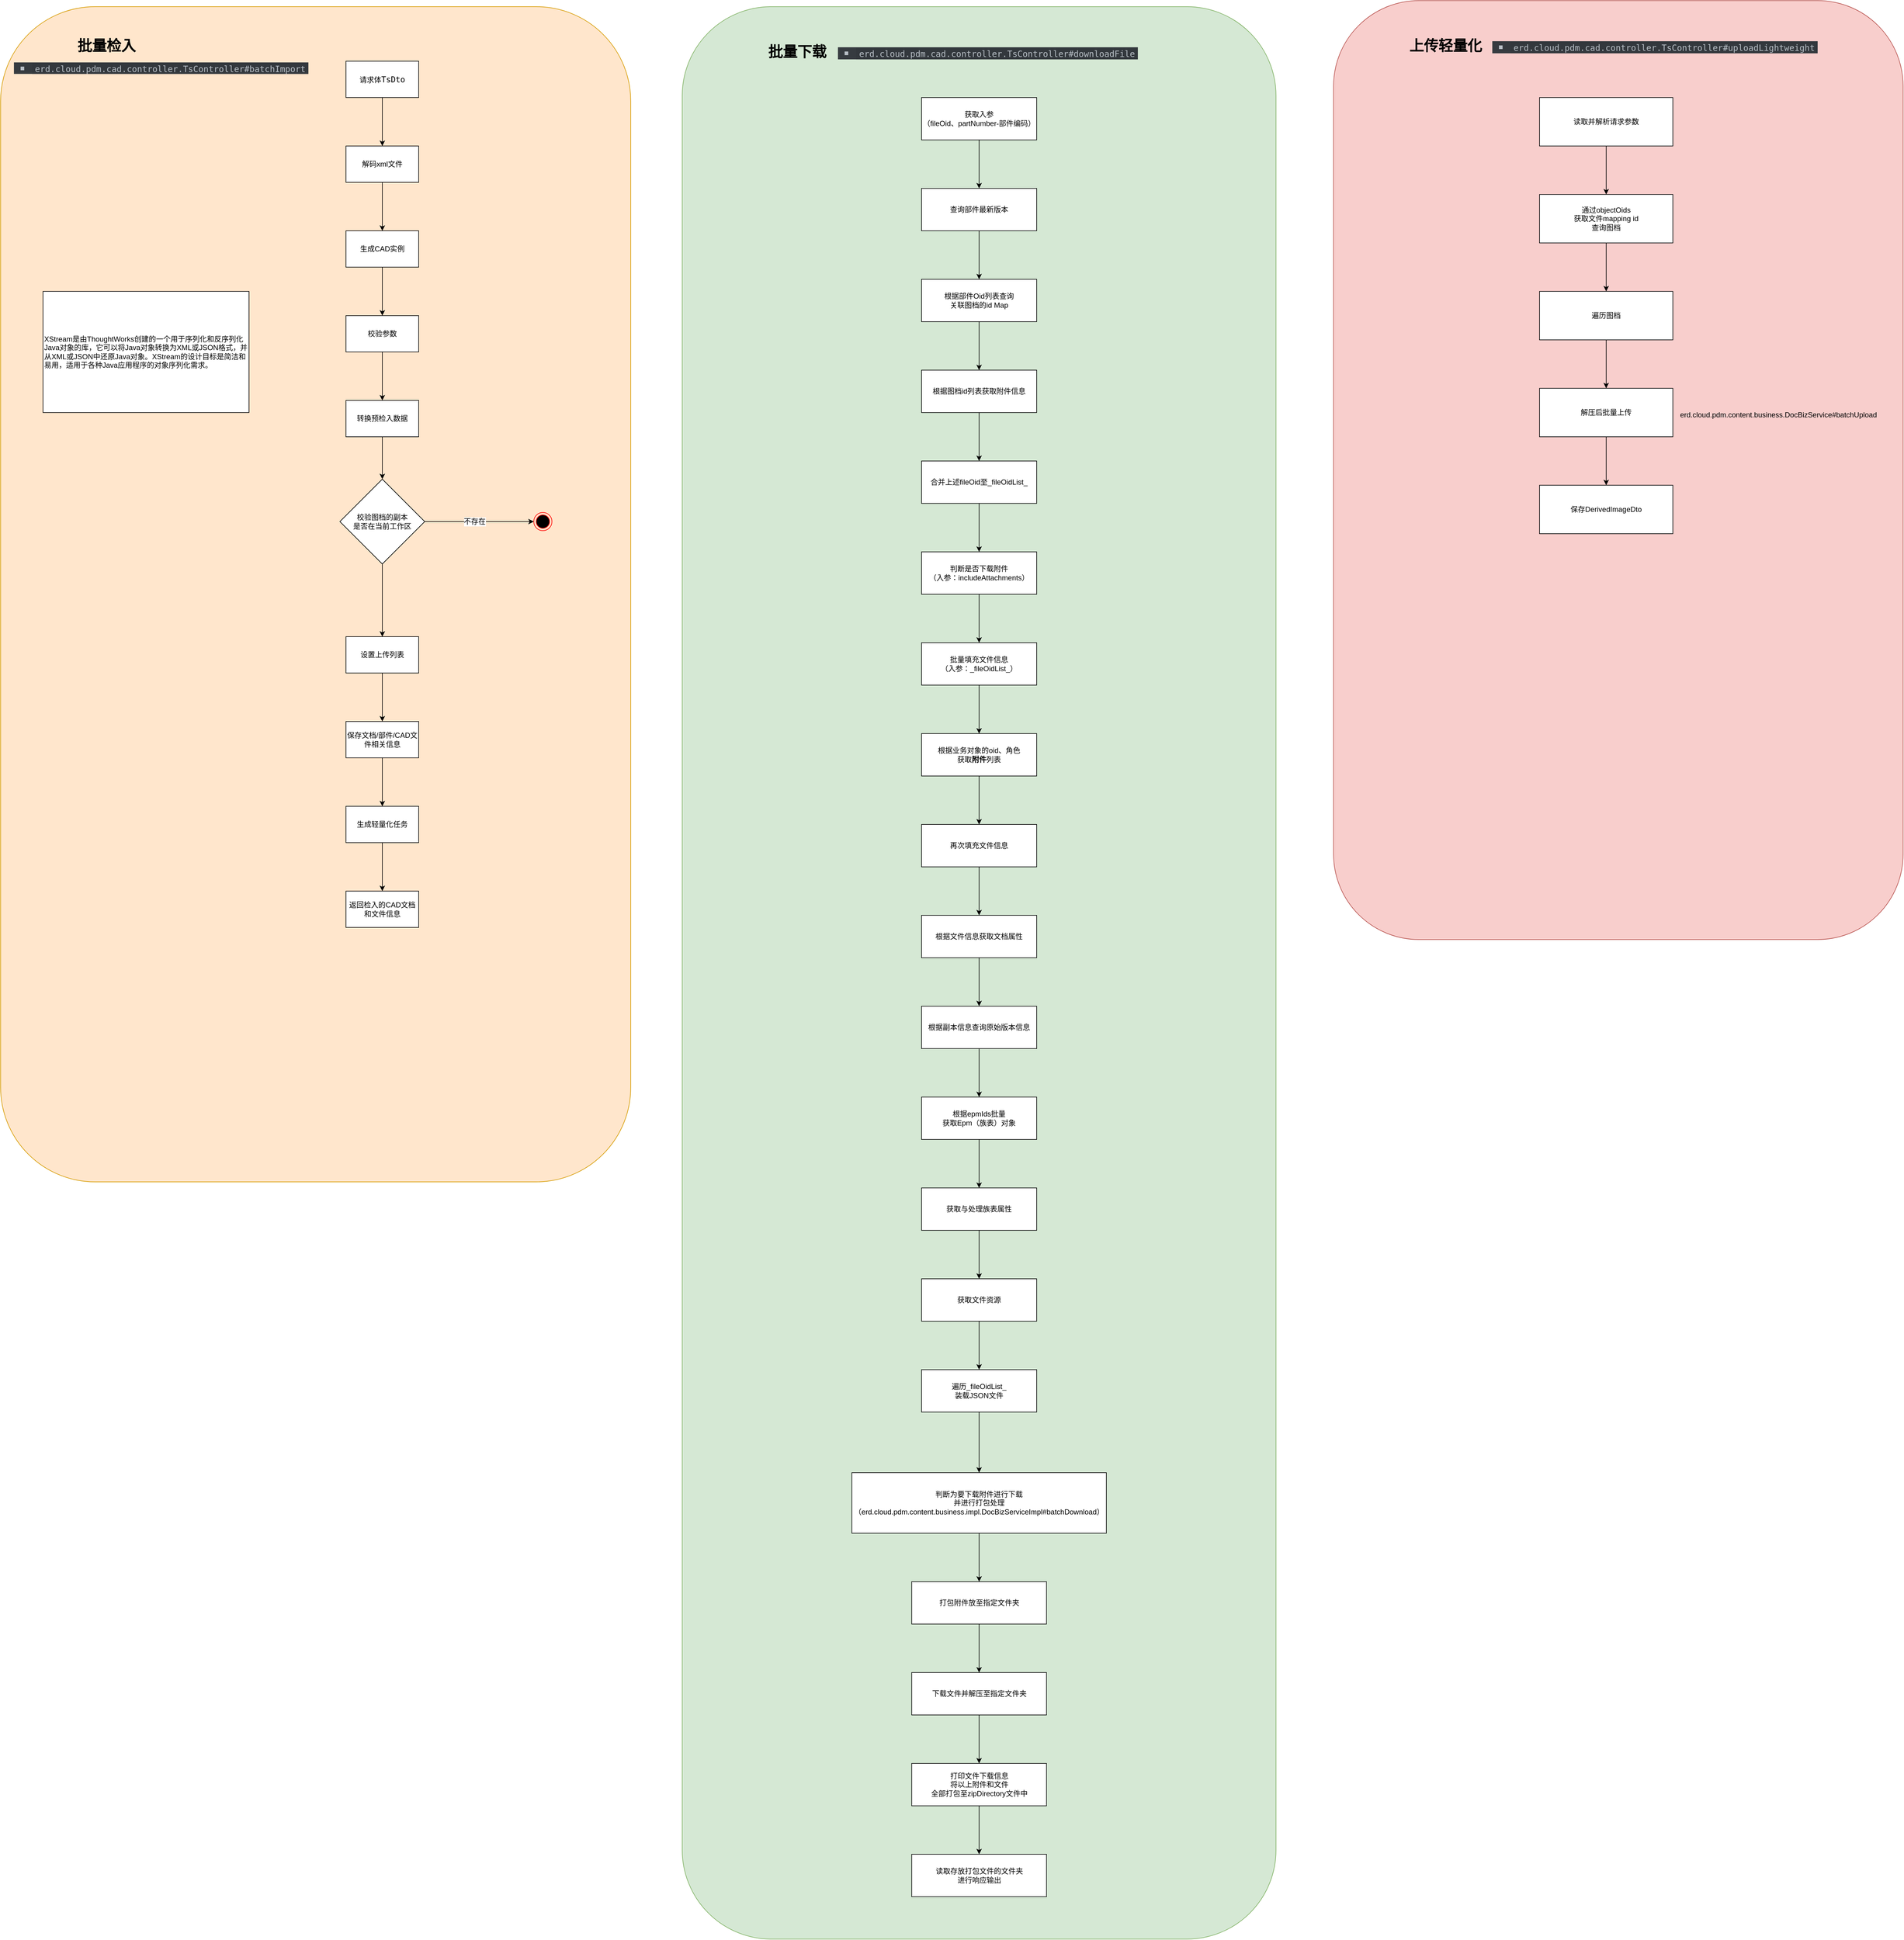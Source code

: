 <mxfile version="24.4.14" type="github">
  <diagram name="第 1 页" id="KDsxGl1fq4lFFDoglSv8">
    <mxGraphModel dx="2046" dy="653" grid="1" gridSize="10" guides="1" tooltips="1" connect="1" arrows="1" fold="1" page="1" pageScale="1" pageWidth="827" pageHeight="1169" math="0" shadow="0">
      <root>
        <mxCell id="0" />
        <mxCell id="1" parent="0" />
        <mxCell id="9zO-XzP03Kmli_csOhuw-26" value="" style="rounded=1;whiteSpace=wrap;html=1;strokeColor=#d79b00;align=center;verticalAlign=middle;fontFamily=Helvetica;fontSize=12;fillColor=#ffe6cc;labelBackgroundColor=none;" vertex="1" parent="1">
          <mxGeometry x="-580" y="40" width="1040" height="1940" as="geometry" />
        </mxCell>
        <mxCell id="9zO-XzP03Kmli_csOhuw-2" value="XStream是由ThoughtWorks创建的一个用于序列化和反序列化Java对象的库，它可以将Java对象转换为XML或JSON格式，并从XML或JSON中还原Java对象。XStream的设计目标是简洁和易用，适用于各种Java应用程序的对象序列化需求。" style="rounded=0;whiteSpace=wrap;html=1;align=left;" vertex="1" parent="1">
          <mxGeometry x="-510" y="510" width="340" height="200" as="geometry" />
        </mxCell>
        <mxCell id="9zO-XzP03Kmli_csOhuw-5" value="" style="edgeStyle=orthogonalEdgeStyle;rounded=0;orthogonalLoop=1;jettySize=auto;html=1;" edge="1" parent="1" source="9zO-XzP03Kmli_csOhuw-3" target="9zO-XzP03Kmli_csOhuw-4">
          <mxGeometry relative="1" as="geometry" />
        </mxCell>
        <mxCell id="9zO-XzP03Kmli_csOhuw-7" value="" style="edgeStyle=orthogonalEdgeStyle;rounded=0;orthogonalLoop=1;jettySize=auto;html=1;exitX=0.5;exitY=1;exitDx=0;exitDy=0;entryX=0.5;entryY=0;entryDx=0;entryDy=0;" edge="1" parent="1" source="9zO-XzP03Kmli_csOhuw-6" target="9zO-XzP03Kmli_csOhuw-3">
          <mxGeometry relative="1" as="geometry">
            <mxPoint x="-30" y="240" as="targetPoint" />
          </mxGeometry>
        </mxCell>
        <mxCell id="9zO-XzP03Kmli_csOhuw-3" value="解码xml文件" style="rounded=0;whiteSpace=wrap;html=1;" vertex="1" parent="1">
          <mxGeometry x="-10" y="270" width="120" height="60" as="geometry" />
        </mxCell>
        <mxCell id="9zO-XzP03Kmli_csOhuw-9" value="" style="edgeStyle=orthogonalEdgeStyle;rounded=0;orthogonalLoop=1;jettySize=auto;html=1;" edge="1" parent="1" source="9zO-XzP03Kmli_csOhuw-4" target="9zO-XzP03Kmli_csOhuw-8">
          <mxGeometry relative="1" as="geometry" />
        </mxCell>
        <mxCell id="9zO-XzP03Kmli_csOhuw-4" value="生成CAD实例" style="whiteSpace=wrap;html=1;rounded=0;" vertex="1" parent="1">
          <mxGeometry x="-10" y="410" width="120" height="60" as="geometry" />
        </mxCell>
        <mxCell id="9zO-XzP03Kmli_csOhuw-6" value="请求体&lt;span style=&quot;font-family: &amp;quot;JetBrains Mono&amp;quot;, monospace; font-size: 9.8pt; background-color: rgb(255, 255, 255);&quot;&gt;TsDto&lt;/span&gt;" style="whiteSpace=wrap;html=1;rounded=0;" vertex="1" parent="1">
          <mxGeometry x="-10" y="130" width="120" height="60" as="geometry" />
        </mxCell>
        <mxCell id="9zO-XzP03Kmli_csOhuw-11" value="" style="edgeStyle=orthogonalEdgeStyle;rounded=0;orthogonalLoop=1;jettySize=auto;html=1;" edge="1" parent="1" source="9zO-XzP03Kmli_csOhuw-8" target="9zO-XzP03Kmli_csOhuw-10">
          <mxGeometry relative="1" as="geometry" />
        </mxCell>
        <mxCell id="9zO-XzP03Kmli_csOhuw-8" value="校验参数" style="whiteSpace=wrap;html=1;rounded=0;" vertex="1" parent="1">
          <mxGeometry x="-10" y="550" width="120" height="60" as="geometry" />
        </mxCell>
        <mxCell id="9zO-XzP03Kmli_csOhuw-13" value="" style="edgeStyle=orthogonalEdgeStyle;rounded=0;orthogonalLoop=1;jettySize=auto;html=1;entryX=0.5;entryY=0;entryDx=0;entryDy=0;" edge="1" parent="1" source="9zO-XzP03Kmli_csOhuw-10" target="9zO-XzP03Kmli_csOhuw-14">
          <mxGeometry relative="1" as="geometry">
            <mxPoint x="50" y="830" as="targetPoint" />
          </mxGeometry>
        </mxCell>
        <mxCell id="9zO-XzP03Kmli_csOhuw-10" value="转换预检入数据" style="whiteSpace=wrap;html=1;rounded=0;" vertex="1" parent="1">
          <mxGeometry x="-10" y="690" width="120" height="60" as="geometry" />
        </mxCell>
        <mxCell id="9zO-XzP03Kmli_csOhuw-16" style="edgeStyle=orthogonalEdgeStyle;rounded=0;orthogonalLoop=1;jettySize=auto;html=1;exitX=1;exitY=0.5;exitDx=0;exitDy=0;entryX=0;entryY=0.5;entryDx=0;entryDy=0;fontFamily=Helvetica;fontSize=12;fontColor=default;" edge="1" parent="1" source="9zO-XzP03Kmli_csOhuw-14" target="9zO-XzP03Kmli_csOhuw-15">
          <mxGeometry relative="1" as="geometry" />
        </mxCell>
        <mxCell id="9zO-XzP03Kmli_csOhuw-17" value="不存在" style="edgeLabel;html=1;align=center;verticalAlign=middle;resizable=0;points=[];rounded=0;strokeColor=default;fontFamily=Helvetica;fontSize=12;fontColor=default;fillColor=default;" vertex="1" connectable="0" parent="9zO-XzP03Kmli_csOhuw-16">
          <mxGeometry x="-0.091" relative="1" as="geometry">
            <mxPoint as="offset" />
          </mxGeometry>
        </mxCell>
        <mxCell id="9zO-XzP03Kmli_csOhuw-19" value="" style="edgeStyle=orthogonalEdgeStyle;rounded=0;orthogonalLoop=1;jettySize=auto;html=1;fontFamily=Helvetica;fontSize=12;fontColor=default;" edge="1" parent="1" source="9zO-XzP03Kmli_csOhuw-14" target="9zO-XzP03Kmli_csOhuw-18">
          <mxGeometry relative="1" as="geometry" />
        </mxCell>
        <mxCell id="9zO-XzP03Kmli_csOhuw-14" value="校验图档的副本&lt;br&gt;是否在当前工作区" style="rhombus;whiteSpace=wrap;html=1;rounded=0;strokeColor=default;align=center;verticalAlign=middle;fontFamily=Helvetica;fontSize=12;fontColor=default;fillColor=default;" vertex="1" parent="1">
          <mxGeometry x="-20" y="820" width="140" height="140" as="geometry" />
        </mxCell>
        <mxCell id="9zO-XzP03Kmli_csOhuw-15" value="" style="ellipse;html=1;shape=endState;fillColor=#000000;strokeColor=#ff0000;rounded=0;align=center;verticalAlign=middle;fontFamily=Helvetica;fontSize=12;fontColor=default;" vertex="1" parent="1">
          <mxGeometry x="300" y="875" width="30" height="30" as="geometry" />
        </mxCell>
        <mxCell id="9zO-XzP03Kmli_csOhuw-21" value="" style="edgeStyle=orthogonalEdgeStyle;rounded=0;orthogonalLoop=1;jettySize=auto;html=1;fontFamily=Helvetica;fontSize=12;fontColor=default;" edge="1" parent="1" source="9zO-XzP03Kmli_csOhuw-18" target="9zO-XzP03Kmli_csOhuw-20">
          <mxGeometry relative="1" as="geometry" />
        </mxCell>
        <mxCell id="9zO-XzP03Kmli_csOhuw-18" value="设置上传列表" style="whiteSpace=wrap;html=1;rounded=0;" vertex="1" parent="1">
          <mxGeometry x="-10" y="1080" width="120" height="60" as="geometry" />
        </mxCell>
        <mxCell id="9zO-XzP03Kmli_csOhuw-23" value="" style="edgeStyle=orthogonalEdgeStyle;rounded=0;orthogonalLoop=1;jettySize=auto;html=1;fontFamily=Helvetica;fontSize=12;fontColor=default;" edge="1" parent="1" source="9zO-XzP03Kmli_csOhuw-20" target="9zO-XzP03Kmli_csOhuw-22">
          <mxGeometry relative="1" as="geometry" />
        </mxCell>
        <mxCell id="9zO-XzP03Kmli_csOhuw-20" value="保存文档/部件/CAD文件相关信息" style="whiteSpace=wrap;html=1;rounded=0;" vertex="1" parent="1">
          <mxGeometry x="-10" y="1220" width="120" height="60" as="geometry" />
        </mxCell>
        <mxCell id="9zO-XzP03Kmli_csOhuw-25" value="" style="edgeStyle=orthogonalEdgeStyle;rounded=0;orthogonalLoop=1;jettySize=auto;html=1;fontFamily=Helvetica;fontSize=12;fontColor=default;" edge="1" parent="1" source="9zO-XzP03Kmli_csOhuw-22" target="9zO-XzP03Kmli_csOhuw-24">
          <mxGeometry relative="1" as="geometry" />
        </mxCell>
        <mxCell id="9zO-XzP03Kmli_csOhuw-22" value="生成轻量化任务" style="whiteSpace=wrap;html=1;rounded=0;" vertex="1" parent="1">
          <mxGeometry x="-10" y="1360" width="120" height="60" as="geometry" />
        </mxCell>
        <mxCell id="9zO-XzP03Kmli_csOhuw-24" value="返回检入的CAD文档和文件信息" style="whiteSpace=wrap;html=1;rounded=0;" vertex="1" parent="1">
          <mxGeometry x="-10" y="1500" width="120" height="60" as="geometry" />
        </mxCell>
        <mxCell id="9zO-XzP03Kmli_csOhuw-28" value="&lt;h1&gt;批量检入&lt;/h1&gt;" style="text;html=1;align=center;verticalAlign=middle;whiteSpace=wrap;rounded=0;fontFamily=Helvetica;fontSize=12;fontColor=default;" vertex="1" parent="1">
          <mxGeometry x="-470" y="80" width="130" height="50" as="geometry" />
        </mxCell>
        <mxCell id="9zO-XzP03Kmli_csOhuw-29" value="" style="rounded=1;whiteSpace=wrap;html=1;strokeColor=#82b366;align=center;verticalAlign=middle;fontFamily=Helvetica;fontSize=12;fillColor=#d5e8d4;" vertex="1" parent="1">
          <mxGeometry x="545" y="40" width="980" height="3190" as="geometry" />
        </mxCell>
        <mxCell id="9zO-XzP03Kmli_csOhuw-31" value="&lt;h1&gt;批量下载&lt;/h1&gt;" style="text;html=1;align=center;verticalAlign=middle;whiteSpace=wrap;rounded=0;fontFamily=Helvetica;fontSize=12;fontColor=default;" vertex="1" parent="1">
          <mxGeometry x="670" y="90" width="130" height="50" as="geometry" />
        </mxCell>
        <mxCell id="9zO-XzP03Kmli_csOhuw-34" value="" style="edgeStyle=orthogonalEdgeStyle;rounded=0;orthogonalLoop=1;jettySize=auto;html=1;fontFamily=Helvetica;fontSize=12;fontColor=default;" edge="1" parent="1" source="9zO-XzP03Kmli_csOhuw-32" target="9zO-XzP03Kmli_csOhuw-33">
          <mxGeometry relative="1" as="geometry" />
        </mxCell>
        <mxCell id="9zO-XzP03Kmli_csOhuw-32" value="获取入参&lt;br&gt;（fileOid、partNumber-部件编码）" style="rounded=0;whiteSpace=wrap;html=1;strokeColor=default;align=center;verticalAlign=middle;fontFamily=Helvetica;fontSize=12;fontColor=default;fillColor=default;" vertex="1" parent="1">
          <mxGeometry x="940" y="190" width="190" height="70" as="geometry" />
        </mxCell>
        <mxCell id="9zO-XzP03Kmli_csOhuw-36" value="" style="edgeStyle=orthogonalEdgeStyle;rounded=0;orthogonalLoop=1;jettySize=auto;html=1;fontFamily=Helvetica;fontSize=12;fontColor=default;" edge="1" parent="1" source="9zO-XzP03Kmli_csOhuw-33" target="9zO-XzP03Kmli_csOhuw-35">
          <mxGeometry relative="1" as="geometry" />
        </mxCell>
        <mxCell id="9zO-XzP03Kmli_csOhuw-33" value="查询部件最新版本" style="rounded=0;whiteSpace=wrap;html=1;strokeColor=default;align=center;verticalAlign=middle;fontFamily=Helvetica;fontSize=12;fontColor=default;fillColor=default;" vertex="1" parent="1">
          <mxGeometry x="940" y="340" width="190" height="70" as="geometry" />
        </mxCell>
        <mxCell id="9zO-XzP03Kmli_csOhuw-38" value="" style="edgeStyle=orthogonalEdgeStyle;rounded=0;orthogonalLoop=1;jettySize=auto;html=1;fontFamily=Helvetica;fontSize=12;fontColor=default;" edge="1" parent="1" source="9zO-XzP03Kmli_csOhuw-35" target="9zO-XzP03Kmli_csOhuw-37">
          <mxGeometry relative="1" as="geometry" />
        </mxCell>
        <mxCell id="9zO-XzP03Kmli_csOhuw-35" value="根据部件Oid列表查询&lt;br&gt;关联图档的id Map" style="rounded=0;whiteSpace=wrap;html=1;strokeColor=default;align=center;verticalAlign=middle;fontFamily=Helvetica;fontSize=12;fontColor=default;fillColor=default;" vertex="1" parent="1">
          <mxGeometry x="940" y="490" width="190" height="70" as="geometry" />
        </mxCell>
        <mxCell id="9zO-XzP03Kmli_csOhuw-40" value="" style="edgeStyle=orthogonalEdgeStyle;rounded=0;orthogonalLoop=1;jettySize=auto;html=1;fontFamily=Helvetica;fontSize=12;fontColor=default;" edge="1" parent="1" source="9zO-XzP03Kmli_csOhuw-37" target="9zO-XzP03Kmli_csOhuw-39">
          <mxGeometry relative="1" as="geometry" />
        </mxCell>
        <mxCell id="9zO-XzP03Kmli_csOhuw-37" value="根据图档id列表获取附件信息" style="rounded=0;whiteSpace=wrap;html=1;strokeColor=default;align=center;verticalAlign=middle;fontFamily=Helvetica;fontSize=12;fontColor=default;fillColor=default;" vertex="1" parent="1">
          <mxGeometry x="940" y="640" width="190" height="70" as="geometry" />
        </mxCell>
        <mxCell id="9zO-XzP03Kmli_csOhuw-42" value="" style="edgeStyle=orthogonalEdgeStyle;rounded=0;orthogonalLoop=1;jettySize=auto;html=1;fontFamily=Helvetica;fontSize=12;fontColor=default;" edge="1" parent="1" source="9zO-XzP03Kmli_csOhuw-39" target="9zO-XzP03Kmli_csOhuw-41">
          <mxGeometry relative="1" as="geometry" />
        </mxCell>
        <mxCell id="9zO-XzP03Kmli_csOhuw-39" value="合并上述fileOid至_fileOidList_" style="rounded=0;whiteSpace=wrap;html=1;strokeColor=default;align=center;verticalAlign=middle;fillColor=default;" vertex="1" parent="1">
          <mxGeometry x="940" y="790" width="190" height="70" as="geometry" />
        </mxCell>
        <mxCell id="9zO-XzP03Kmli_csOhuw-44" value="" style="edgeStyle=orthogonalEdgeStyle;rounded=0;orthogonalLoop=1;jettySize=auto;html=1;fontFamily=Helvetica;fontSize=12;fontColor=default;" edge="1" parent="1" source="9zO-XzP03Kmli_csOhuw-41" target="9zO-XzP03Kmli_csOhuw-43">
          <mxGeometry relative="1" as="geometry" />
        </mxCell>
        <mxCell id="9zO-XzP03Kmli_csOhuw-41" value="判断是否下载附件&#xa;（入参：includeAttachments）" style="rounded=0;whiteSpace=wrap;html=1;strokeColor=default;align=center;verticalAlign=middle;fillColor=default;" vertex="1" parent="1">
          <mxGeometry x="940" y="940" width="190" height="70" as="geometry" />
        </mxCell>
        <mxCell id="9zO-XzP03Kmli_csOhuw-46" value="" style="edgeStyle=orthogonalEdgeStyle;rounded=0;orthogonalLoop=1;jettySize=auto;html=1;fontFamily=Helvetica;fontSize=12;fontColor=default;" edge="1" parent="1" source="9zO-XzP03Kmli_csOhuw-43" target="9zO-XzP03Kmli_csOhuw-45">
          <mxGeometry relative="1" as="geometry" />
        </mxCell>
        <mxCell id="9zO-XzP03Kmli_csOhuw-43" value="批量填充文件信息&#xa;（入参：_fileOidList_）" style="rounded=0;whiteSpace=wrap;html=1;strokeColor=default;align=center;verticalAlign=middle;fillColor=default;" vertex="1" parent="1">
          <mxGeometry x="940" y="1090" width="190" height="70" as="geometry" />
        </mxCell>
        <mxCell id="9zO-XzP03Kmli_csOhuw-48" value="" style="edgeStyle=orthogonalEdgeStyle;rounded=0;orthogonalLoop=1;jettySize=auto;html=1;fontFamily=Helvetica;fontSize=12;fontColor=default;" edge="1" parent="1" source="9zO-XzP03Kmli_csOhuw-45" target="9zO-XzP03Kmli_csOhuw-47">
          <mxGeometry relative="1" as="geometry" />
        </mxCell>
        <mxCell id="9zO-XzP03Kmli_csOhuw-45" value="根据业务对象的oid、角色&lt;br&gt;获取&lt;b&gt;附件&lt;/b&gt;列表" style="rounded=0;whiteSpace=wrap;html=1;strokeColor=default;align=center;verticalAlign=middle;fillColor=default;" vertex="1" parent="1">
          <mxGeometry x="940" y="1240" width="190" height="70" as="geometry" />
        </mxCell>
        <mxCell id="9zO-XzP03Kmli_csOhuw-50" value="" style="edgeStyle=orthogonalEdgeStyle;rounded=0;orthogonalLoop=1;jettySize=auto;html=1;fontFamily=Helvetica;fontSize=12;fontColor=default;" edge="1" parent="1" source="9zO-XzP03Kmli_csOhuw-47" target="9zO-XzP03Kmli_csOhuw-49">
          <mxGeometry relative="1" as="geometry" />
        </mxCell>
        <mxCell id="9zO-XzP03Kmli_csOhuw-47" value="再次填充文件信息" style="rounded=0;whiteSpace=wrap;html=1;strokeColor=default;align=center;verticalAlign=middle;fillColor=default;" vertex="1" parent="1">
          <mxGeometry x="940" y="1390" width="190" height="70" as="geometry" />
        </mxCell>
        <mxCell id="9zO-XzP03Kmli_csOhuw-52" value="" style="edgeStyle=orthogonalEdgeStyle;rounded=0;orthogonalLoop=1;jettySize=auto;html=1;fontFamily=Helvetica;fontSize=12;fontColor=default;" edge="1" parent="1" source="9zO-XzP03Kmli_csOhuw-49" target="9zO-XzP03Kmli_csOhuw-51">
          <mxGeometry relative="1" as="geometry" />
        </mxCell>
        <mxCell id="9zO-XzP03Kmli_csOhuw-49" value="根据文件信息获取文档属性" style="rounded=0;whiteSpace=wrap;html=1;strokeColor=default;align=center;verticalAlign=middle;fillColor=default;" vertex="1" parent="1">
          <mxGeometry x="940" y="1540" width="190" height="70" as="geometry" />
        </mxCell>
        <mxCell id="9zO-XzP03Kmli_csOhuw-54" value="" style="edgeStyle=orthogonalEdgeStyle;rounded=0;orthogonalLoop=1;jettySize=auto;html=1;fontFamily=Helvetica;fontSize=12;fontColor=default;" edge="1" parent="1" source="9zO-XzP03Kmli_csOhuw-51" target="9zO-XzP03Kmli_csOhuw-53">
          <mxGeometry relative="1" as="geometry" />
        </mxCell>
        <mxCell id="9zO-XzP03Kmli_csOhuw-51" value="根据副本信息查询原始版本信息" style="rounded=0;whiteSpace=wrap;html=1;strokeColor=default;align=center;verticalAlign=middle;fillColor=default;" vertex="1" parent="1">
          <mxGeometry x="940" y="1690" width="190" height="70" as="geometry" />
        </mxCell>
        <mxCell id="9zO-XzP03Kmli_csOhuw-56" value="" style="edgeStyle=orthogonalEdgeStyle;rounded=0;orthogonalLoop=1;jettySize=auto;html=1;fontFamily=Helvetica;fontSize=12;fontColor=default;" edge="1" parent="1" source="9zO-XzP03Kmli_csOhuw-53" target="9zO-XzP03Kmli_csOhuw-55">
          <mxGeometry relative="1" as="geometry" />
        </mxCell>
        <mxCell id="9zO-XzP03Kmli_csOhuw-53" value="根据epmIds批量&lt;br&gt;获取Epm（族表）对象" style="rounded=0;whiteSpace=wrap;html=1;strokeColor=default;align=center;verticalAlign=middle;fillColor=default;" vertex="1" parent="1">
          <mxGeometry x="940" y="1840" width="190" height="70" as="geometry" />
        </mxCell>
        <mxCell id="9zO-XzP03Kmli_csOhuw-58" value="" style="edgeStyle=orthogonalEdgeStyle;rounded=0;orthogonalLoop=1;jettySize=auto;html=1;fontFamily=Helvetica;fontSize=12;fontColor=default;" edge="1" parent="1" source="9zO-XzP03Kmli_csOhuw-55" target="9zO-XzP03Kmli_csOhuw-57">
          <mxGeometry relative="1" as="geometry" />
        </mxCell>
        <mxCell id="9zO-XzP03Kmli_csOhuw-55" value="获取与处理族表属性" style="rounded=0;whiteSpace=wrap;html=1;strokeColor=default;align=center;verticalAlign=middle;fillColor=default;" vertex="1" parent="1">
          <mxGeometry x="940" y="1990" width="190" height="70" as="geometry" />
        </mxCell>
        <mxCell id="9zO-XzP03Kmli_csOhuw-62" value="" style="edgeStyle=orthogonalEdgeStyle;rounded=0;orthogonalLoop=1;jettySize=auto;html=1;fontFamily=Helvetica;fontSize=12;fontColor=default;" edge="1" parent="1" source="9zO-XzP03Kmli_csOhuw-57" target="9zO-XzP03Kmli_csOhuw-61">
          <mxGeometry relative="1" as="geometry" />
        </mxCell>
        <mxCell id="9zO-XzP03Kmli_csOhuw-57" value="获取文件资源" style="rounded=0;whiteSpace=wrap;html=1;strokeColor=default;align=center;verticalAlign=middle;fillColor=default;" vertex="1" parent="1">
          <mxGeometry x="940" y="2140" width="190" height="70" as="geometry" />
        </mxCell>
        <mxCell id="9zO-XzP03Kmli_csOhuw-64" value="" style="edgeStyle=orthogonalEdgeStyle;rounded=0;orthogonalLoop=1;jettySize=auto;html=1;fontFamily=Helvetica;fontSize=12;fontColor=default;" edge="1" parent="1" source="9zO-XzP03Kmli_csOhuw-61" target="9zO-XzP03Kmli_csOhuw-63">
          <mxGeometry relative="1" as="geometry" />
        </mxCell>
        <mxCell id="9zO-XzP03Kmli_csOhuw-61" value="遍历_fileOidList_&lt;br&gt;装载JSON文件" style="rounded=0;whiteSpace=wrap;html=1;strokeColor=default;align=center;verticalAlign=middle;fillColor=default;" vertex="1" parent="1">
          <mxGeometry x="940" y="2290" width="190" height="70" as="geometry" />
        </mxCell>
        <mxCell id="9zO-XzP03Kmli_csOhuw-66" value="" style="edgeStyle=orthogonalEdgeStyle;rounded=0;orthogonalLoop=1;jettySize=auto;html=1;fontFamily=Helvetica;fontSize=12;fontColor=default;" edge="1" parent="1" source="9zO-XzP03Kmli_csOhuw-63" target="9zO-XzP03Kmli_csOhuw-65">
          <mxGeometry relative="1" as="geometry" />
        </mxCell>
        <mxCell id="9zO-XzP03Kmli_csOhuw-63" value="判断为要下载附件进行下载&lt;br&gt;并进行打包处理&lt;br&gt;（erd.cloud.pdm.content.business.impl.DocBizServiceImpl#batchDownload）" style="rounded=0;whiteSpace=wrap;html=1;strokeColor=default;align=center;verticalAlign=middle;fillColor=default;" vertex="1" parent="1">
          <mxGeometry x="825" y="2460" width="420" height="100" as="geometry" />
        </mxCell>
        <mxCell id="9zO-XzP03Kmli_csOhuw-68" value="" style="edgeStyle=orthogonalEdgeStyle;rounded=0;orthogonalLoop=1;jettySize=auto;html=1;fontFamily=Helvetica;fontSize=12;fontColor=default;" edge="1" parent="1" source="9zO-XzP03Kmli_csOhuw-65" target="9zO-XzP03Kmli_csOhuw-67">
          <mxGeometry relative="1" as="geometry" />
        </mxCell>
        <mxCell id="9zO-XzP03Kmli_csOhuw-65" value="打包附件放至指定文件夹" style="rounded=0;whiteSpace=wrap;html=1;strokeColor=default;align=center;verticalAlign=middle;fillColor=default;" vertex="1" parent="1">
          <mxGeometry x="923.75" y="2640" width="222.5" height="70" as="geometry" />
        </mxCell>
        <mxCell id="9zO-XzP03Kmli_csOhuw-70" value="" style="edgeStyle=orthogonalEdgeStyle;rounded=0;orthogonalLoop=1;jettySize=auto;html=1;fontFamily=Helvetica;fontSize=12;fontColor=default;" edge="1" parent="1" source="9zO-XzP03Kmli_csOhuw-67" target="9zO-XzP03Kmli_csOhuw-69">
          <mxGeometry relative="1" as="geometry" />
        </mxCell>
        <mxCell id="9zO-XzP03Kmli_csOhuw-67" value="下载文件并解压至指定文件夹" style="rounded=0;whiteSpace=wrap;html=1;strokeColor=default;align=center;verticalAlign=middle;fillColor=default;" vertex="1" parent="1">
          <mxGeometry x="923.75" y="2790" width="222.5" height="70" as="geometry" />
        </mxCell>
        <mxCell id="9zO-XzP03Kmli_csOhuw-72" value="" style="edgeStyle=orthogonalEdgeStyle;rounded=0;orthogonalLoop=1;jettySize=auto;html=1;fontFamily=Helvetica;fontSize=12;fontColor=default;" edge="1" parent="1" source="9zO-XzP03Kmli_csOhuw-69" target="9zO-XzP03Kmli_csOhuw-71">
          <mxGeometry relative="1" as="geometry" />
        </mxCell>
        <mxCell id="9zO-XzP03Kmli_csOhuw-69" value="打印文件下载信息&lt;br&gt;将以上附件和文件&lt;br&gt;全部打包至zipDirectory文件中" style="rounded=0;whiteSpace=wrap;html=1;strokeColor=default;align=center;verticalAlign=middle;fillColor=default;" vertex="1" parent="1">
          <mxGeometry x="923.75" y="2940" width="222.5" height="70" as="geometry" />
        </mxCell>
        <mxCell id="9zO-XzP03Kmli_csOhuw-71" value="读取存放打包文件的文件夹&lt;br&gt;进行响应输出" style="rounded=0;whiteSpace=wrap;html=1;strokeColor=default;align=center;verticalAlign=middle;fillColor=default;" vertex="1" parent="1">
          <mxGeometry x="923.75" y="3090" width="222.5" height="70" as="geometry" />
        </mxCell>
        <mxCell id="9zO-XzP03Kmli_csOhuw-76" value="" style="rounded=1;whiteSpace=wrap;html=1;strokeColor=#b85450;align=center;verticalAlign=middle;fontFamily=Helvetica;fontSize=12;fillColor=#f8cecc;" vertex="1" parent="1">
          <mxGeometry x="1620" y="30" width="940" height="1550" as="geometry" />
        </mxCell>
        <mxCell id="9zO-XzP03Kmli_csOhuw-77" value="&lt;h1&gt;上传轻量化&lt;/h1&gt;" style="text;html=1;align=center;verticalAlign=middle;whiteSpace=wrap;rounded=0;fontFamily=Helvetica;fontSize=12;fontColor=default;" vertex="1" parent="1">
          <mxGeometry x="1740" y="80" width="130" height="50" as="geometry" />
        </mxCell>
        <mxCell id="9zO-XzP03Kmli_csOhuw-78" value="&lt;ul style=&quot;box-sizing: border-box; margin: 0px; padding: 0px 0px 0px 1.875rem; list-style: square; position: relative; color: rgb(184, 191, 198); font-family: &amp;quot;Helvetica Neue&amp;quot;, Helvetica, Arial, &amp;quot;Segoe UI Emoji&amp;quot;, sans-serif; font-size: 16px; text-align: left; background-color: rgb(54, 59, 64);&quot; data-mark=&quot;-&quot; class=&quot;ul-list&quot;&gt;&lt;li style=&quot;box-sizing: border-box; margin: 0px; position: relative;&quot; class=&quot;md-list-item md-focus-container&quot;&gt;&lt;p style=&quot;box-sizing: border-box; line-height: inherit; orphans: 4; margin: 0px 0px 0.5rem; overflow-wrap: break-word; white-space-collapse: preserve; position: relative;&quot; class=&quot;md-end-block md-p md-focus&quot;&gt;&lt;span style=&quot;box-sizing: border-box;&quot; class=&quot;md-pair-s md-expand&quot; spellcheck=&quot;false&quot;&gt;&lt;code style=&quot;box-sizing: border-box; font-family: Monaco, Consolas, &amp;quot;Andale Mono&amp;quot;, &amp;quot;DejaVu Sans Mono&amp;quot;, monospace; vertical-align: initial; font-size: 0.875em; background: rgba(0, 0, 0, 0.05); padding: 2px 5px;&quot;&gt;erd.cloud.pdm.cad.controller.TsController#batchImport&lt;/code&gt;&lt;/span&gt;&lt;/p&gt;&lt;/li&gt;&lt;/ul&gt;" style="text;html=1;align=center;verticalAlign=middle;whiteSpace=wrap;rounded=0;fontFamily=Helvetica;fontSize=12;fontColor=default;" vertex="1" parent="1">
          <mxGeometry x="-500" y="130" width="370" height="30" as="geometry" />
        </mxCell>
        <UserObject label="&lt;ul class=&quot;ul-list&quot; data-mark=&quot;-&quot; style=&quot;box-sizing: border-box; margin: 0px; padding: 0px 0px 0px 1.875rem; list-style: square; position: relative; color: rgb(184, 191, 198); font-family: &amp;quot;Helvetica Neue&amp;quot;, Helvetica, Arial, &amp;quot;Segoe UI Emoji&amp;quot;, sans-serif; font-size: 16px; font-style: normal; font-variant-ligatures: normal; font-variant-caps: normal; font-weight: 400; letter-spacing: normal; orphans: 2; text-align: left; text-indent: 0px; text-transform: none; white-space: normal; widows: 2; word-spacing: 0px; -webkit-text-stroke-width: 0px; background-color: rgb(54, 59, 64); text-decoration-thickness: initial; text-decoration-style: initial; text-decoration-color: initial;&quot;&gt;&lt;li class=&quot;md-list-item md-focus-container&quot; style=&quot;box-sizing: border-box; margin: 0px; position: relative;&quot;&gt;&lt;p class=&quot;md-end-block md-p md-focus&quot; style=&quot;box-sizing: border-box; line-height: inherit; orphans: 4; margin: 0px 0px 0.5rem; overflow-wrap: break-word; white-space: pre-wrap; position: relative;&quot;&gt;&lt;span spellcheck=&quot;false&quot; class=&quot;md-pair-s md-expand&quot; style=&quot;box-sizing: border-box;&quot;&gt;&lt;code style=&quot;box-sizing: border-box; font-family: Monaco, Consolas, &amp;quot;Andale Mono&amp;quot;, &amp;quot;DejaVu Sans Mono&amp;quot;, monospace; text-align: left; vertical-align: initial; font-size: 0.875em; background: rgba(0, 0, 0, 0.05); padding: 2px 5px;&quot;&gt;erd.cloud.pdm.cad.controller.TsController#downloadFile&lt;/code&gt;&lt;/span&gt;&lt;/p&gt;&lt;/li&gt;&lt;/ul&gt;" link="&lt;ul class=&quot;ul-list&quot; data-mark=&quot;-&quot; style=&quot;box-sizing: border-box; margin: 0px; padding: 0px 0px 0px 1.875rem; list-style: square; position: relative; color: rgb(184, 191, 198); font-family: &amp;quot;Helvetica Neue&amp;quot;, Helvetica, Arial, &amp;quot;Segoe UI Emoji&amp;quot;, sans-serif; font-size: 16px; font-style: normal; font-variant-ligatures: normal; font-variant-caps: normal; font-weight: 400; letter-spacing: normal; orphans: 2; text-align: left; text-indent: 0px; text-transform: none; white-space: normal; widows: 2; word-spacing: 0px; -webkit-text-stroke-width: 0px; background-color: rgb(54, 59, 64); text-decoration-thickness: initial; text-decoration-style: initial; text-decoration-color: initial;&quot;&gt;&lt;li class=&quot;md-list-item md-focus-container&quot; style=&quot;box-sizing: border-box; margin: 0px; position: relative;&quot;&gt;&lt;p class=&quot;md-end-block md-p md-focus&quot; style=&quot;box-sizing: border-box; line-height: inherit; orphans: 4; margin: 0px 0px 0.5rem; overflow-wrap: break-word; white-space: pre-wrap; position: relative;&quot;&gt;&lt;span spellcheck=&quot;false&quot; class=&quot;md-pair-s md-expand&quot; style=&quot;box-sizing: border-box;&quot;&gt;&lt;code style=&quot;box-sizing: border-box; font-family: Monaco, Consolas, &amp;quot;Andale Mono&amp;quot;, &amp;quot;DejaVu Sans Mono&amp;quot;, monospace; text-align: left; vertical-align: initial; font-size: 0.875em; background: rgba(0, 0, 0, 0.05); padding: 2px 5px;&quot;&gt;erd.cloud.pdm.cad.controller.TsController#downloadFile&lt;/code&gt;&lt;/span&gt;&lt;/p&gt;&lt;/li&gt;&lt;/ul&gt;" id="9zO-XzP03Kmli_csOhuw-80">
          <mxCell style="text;whiteSpace=wrap;html=1;fontFamily=Helvetica;fontSize=12;fontColor=default;" vertex="1" parent="1">
            <mxGeometry x="800" y="100" width="490" height="50" as="geometry" />
          </mxCell>
        </UserObject>
        <UserObject label="&lt;ul class=&quot;ul-list&quot; data-mark=&quot;-&quot; style=&quot;box-sizing: border-box; margin: 0px; padding: 0px 0px 0px 1.875rem; list-style: square; position: relative; color: rgb(184, 191, 198); font-family: &amp;quot;Helvetica Neue&amp;quot;, Helvetica, Arial, &amp;quot;Segoe UI Emoji&amp;quot;, sans-serif; font-size: 16px; font-style: normal; font-variant-ligatures: normal; font-variant-caps: normal; font-weight: 400; letter-spacing: normal; orphans: 2; text-align: left; text-indent: 0px; text-transform: none; white-space: normal; widows: 2; word-spacing: 0px; -webkit-text-stroke-width: 0px; background-color: rgb(54, 59, 64); text-decoration-thickness: initial; text-decoration-style: initial; text-decoration-color: initial;&quot;&gt;&lt;li class=&quot;md-list-item md-focus-container&quot; style=&quot;box-sizing: border-box; margin: 0px; position: relative;&quot;&gt;&lt;p class=&quot;md-end-block md-p md-focus&quot; style=&quot;box-sizing: border-box; line-height: inherit; orphans: 4; margin: 0px 0px 0.5rem; overflow-wrap: break-word; white-space: pre-wrap; position: relative;&quot;&gt;&lt;span spellcheck=&quot;false&quot; class=&quot;md-pair-s md-expand&quot; style=&quot;box-sizing: border-box;&quot;&gt;&lt;code style=&quot;box-sizing: border-box; font-family: Monaco, Consolas, &amp;quot;Andale Mono&amp;quot;, &amp;quot;DejaVu Sans Mono&amp;quot;, monospace; text-align: left; vertical-align: initial; font-size: 0.875em; background: rgba(0, 0, 0, 0.05); padding: 2px 5px;&quot;&gt;erd.cloud.pdm.cad.controller.TsController#uploadLightweight&lt;/code&gt;&lt;/span&gt;&lt;/p&gt;&lt;/li&gt;&lt;/ul&gt;" link="&lt;ul class=&quot;ul-list&quot; data-mark=&quot;-&quot; style=&quot;box-sizing: border-box; margin: 0px; padding: 0px 0px 0px 1.875rem; list-style: square; position: relative; color: rgb(184, 191, 198); font-family: &amp;quot;Helvetica Neue&amp;quot;, Helvetica, Arial, &amp;quot;Segoe UI Emoji&amp;quot;, sans-serif; font-size: 16px; font-style: normal; font-variant-ligatures: normal; font-variant-caps: normal; font-weight: 400; letter-spacing: normal; orphans: 2; text-align: left; text-indent: 0px; text-transform: none; white-space: normal; widows: 2; word-spacing: 0px; -webkit-text-stroke-width: 0px; background-color: rgb(54, 59, 64); text-decoration-thickness: initial; text-decoration-style: initial; text-decoration-color: initial;&quot;&gt;&lt;li class=&quot;md-list-item md-focus-container&quot; style=&quot;box-sizing: border-box; margin: 0px; position: relative;&quot;&gt;&lt;p class=&quot;md-end-block md-p md-focus&quot; style=&quot;box-sizing: border-box; line-height: inherit; orphans: 4; margin: 0px 0px 0.5rem; overflow-wrap: break-word; white-space: pre-wrap; position: relative;&quot;&gt;&lt;span spellcheck=&quot;false&quot; class=&quot;md-pair-s md-expand&quot; style=&quot;box-sizing: border-box;&quot;&gt;&lt;code style=&quot;box-sizing: border-box; font-family: Monaco, Consolas, &amp;quot;Andale Mono&amp;quot;, &amp;quot;DejaVu Sans Mono&amp;quot;, monospace; text-align: left; vertical-align: initial; font-size: 0.875em; background: rgba(0, 0, 0, 0.05); padding: 2px 5px;&quot;&gt;erd.cloud.pdm.cad.controller.TsController#uploadLightweight&lt;/code&gt;&lt;/span&gt;&lt;/p&gt;&lt;/li&gt;&lt;/ul&gt;" id="9zO-XzP03Kmli_csOhuw-81">
          <mxCell style="text;whiteSpace=wrap;html=1;fontFamily=Helvetica;fontSize=12;fontColor=default;" vertex="1" parent="1">
            <mxGeometry x="1880" y="90" width="530" height="50" as="geometry" />
          </mxCell>
        </UserObject>
        <mxCell id="9zO-XzP03Kmli_csOhuw-84" value="" style="edgeStyle=orthogonalEdgeStyle;rounded=0;orthogonalLoop=1;jettySize=auto;html=1;fontFamily=Helvetica;fontSize=12;fontColor=default;" edge="1" parent="1" source="9zO-XzP03Kmli_csOhuw-82" target="9zO-XzP03Kmli_csOhuw-83">
          <mxGeometry relative="1" as="geometry" />
        </mxCell>
        <mxCell id="9zO-XzP03Kmli_csOhuw-82" value="读取并解析请求参数" style="rounded=0;whiteSpace=wrap;html=1;strokeColor=default;align=center;verticalAlign=middle;fontFamily=Helvetica;fontSize=12;fontColor=default;fillColor=default;" vertex="1" parent="1">
          <mxGeometry x="1960" y="190" width="220" height="80" as="geometry" />
        </mxCell>
        <mxCell id="9zO-XzP03Kmli_csOhuw-86" value="" style="edgeStyle=orthogonalEdgeStyle;rounded=0;orthogonalLoop=1;jettySize=auto;html=1;fontFamily=Helvetica;fontSize=12;fontColor=default;" edge="1" parent="1" source="9zO-XzP03Kmli_csOhuw-83" target="9zO-XzP03Kmli_csOhuw-85">
          <mxGeometry relative="1" as="geometry" />
        </mxCell>
        <mxCell id="9zO-XzP03Kmli_csOhuw-83" value="通过objectOids&lt;br&gt;获取文件mapping id&lt;br&gt;查询图档" style="rounded=0;whiteSpace=wrap;html=1;strokeColor=default;align=center;verticalAlign=middle;fillColor=default;" vertex="1" parent="1">
          <mxGeometry x="1960" y="350" width="220" height="80" as="geometry" />
        </mxCell>
        <mxCell id="9zO-XzP03Kmli_csOhuw-88" value="" style="edgeStyle=orthogonalEdgeStyle;rounded=0;orthogonalLoop=1;jettySize=auto;html=1;fontFamily=Helvetica;fontSize=12;fontColor=default;" edge="1" parent="1" source="9zO-XzP03Kmli_csOhuw-85" target="9zO-XzP03Kmli_csOhuw-87">
          <mxGeometry relative="1" as="geometry" />
        </mxCell>
        <mxCell id="9zO-XzP03Kmli_csOhuw-85" value="遍历图档" style="rounded=0;whiteSpace=wrap;html=1;strokeColor=default;align=center;verticalAlign=middle;fillColor=default;" vertex="1" parent="1">
          <mxGeometry x="1960" y="510" width="220" height="80" as="geometry" />
        </mxCell>
        <mxCell id="9zO-XzP03Kmli_csOhuw-91" value="" style="edgeStyle=orthogonalEdgeStyle;rounded=0;orthogonalLoop=1;jettySize=auto;html=1;fontFamily=Helvetica;fontSize=12;fontColor=default;" edge="1" parent="1" source="9zO-XzP03Kmli_csOhuw-87" target="9zO-XzP03Kmli_csOhuw-90">
          <mxGeometry relative="1" as="geometry" />
        </mxCell>
        <mxCell id="9zO-XzP03Kmli_csOhuw-87" value="解压后批量上传" style="rounded=0;whiteSpace=wrap;html=1;strokeColor=default;align=center;verticalAlign=middle;fillColor=default;" vertex="1" parent="1">
          <mxGeometry x="1960" y="670" width="220" height="80" as="geometry" />
        </mxCell>
        <UserObject label="erd.cloud.pdm.content.business.DocBizService#batchUpload" link="erd.cloud.pdm.content.business.DocBizService#batchUpload" id="9zO-XzP03Kmli_csOhuw-89">
          <mxCell style="text;whiteSpace=wrap;fontFamily=Helvetica;fontSize=12;fontColor=default;" vertex="1" parent="1">
            <mxGeometry x="2190" y="700" width="360" height="40" as="geometry" />
          </mxCell>
        </UserObject>
        <mxCell id="9zO-XzP03Kmli_csOhuw-90" value="保存DerivedImageDto" style="rounded=0;whiteSpace=wrap;html=1;strokeColor=default;align=center;verticalAlign=middle;fillColor=default;" vertex="1" parent="1">
          <mxGeometry x="1960" y="830" width="220" height="80" as="geometry" />
        </mxCell>
      </root>
    </mxGraphModel>
  </diagram>
</mxfile>
